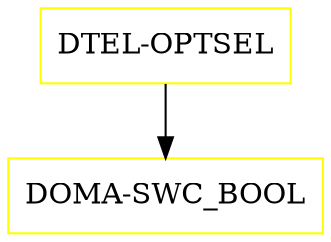 digraph G {
  "DTEL-OPTSEL" [shape=box,color=yellow];
  "DOMA-SWC_BOOL" [shape=box,color=yellow,URL="./DOMA_SWC_BOOL.html"];
  "DTEL-OPTSEL" -> "DOMA-SWC_BOOL";
}
